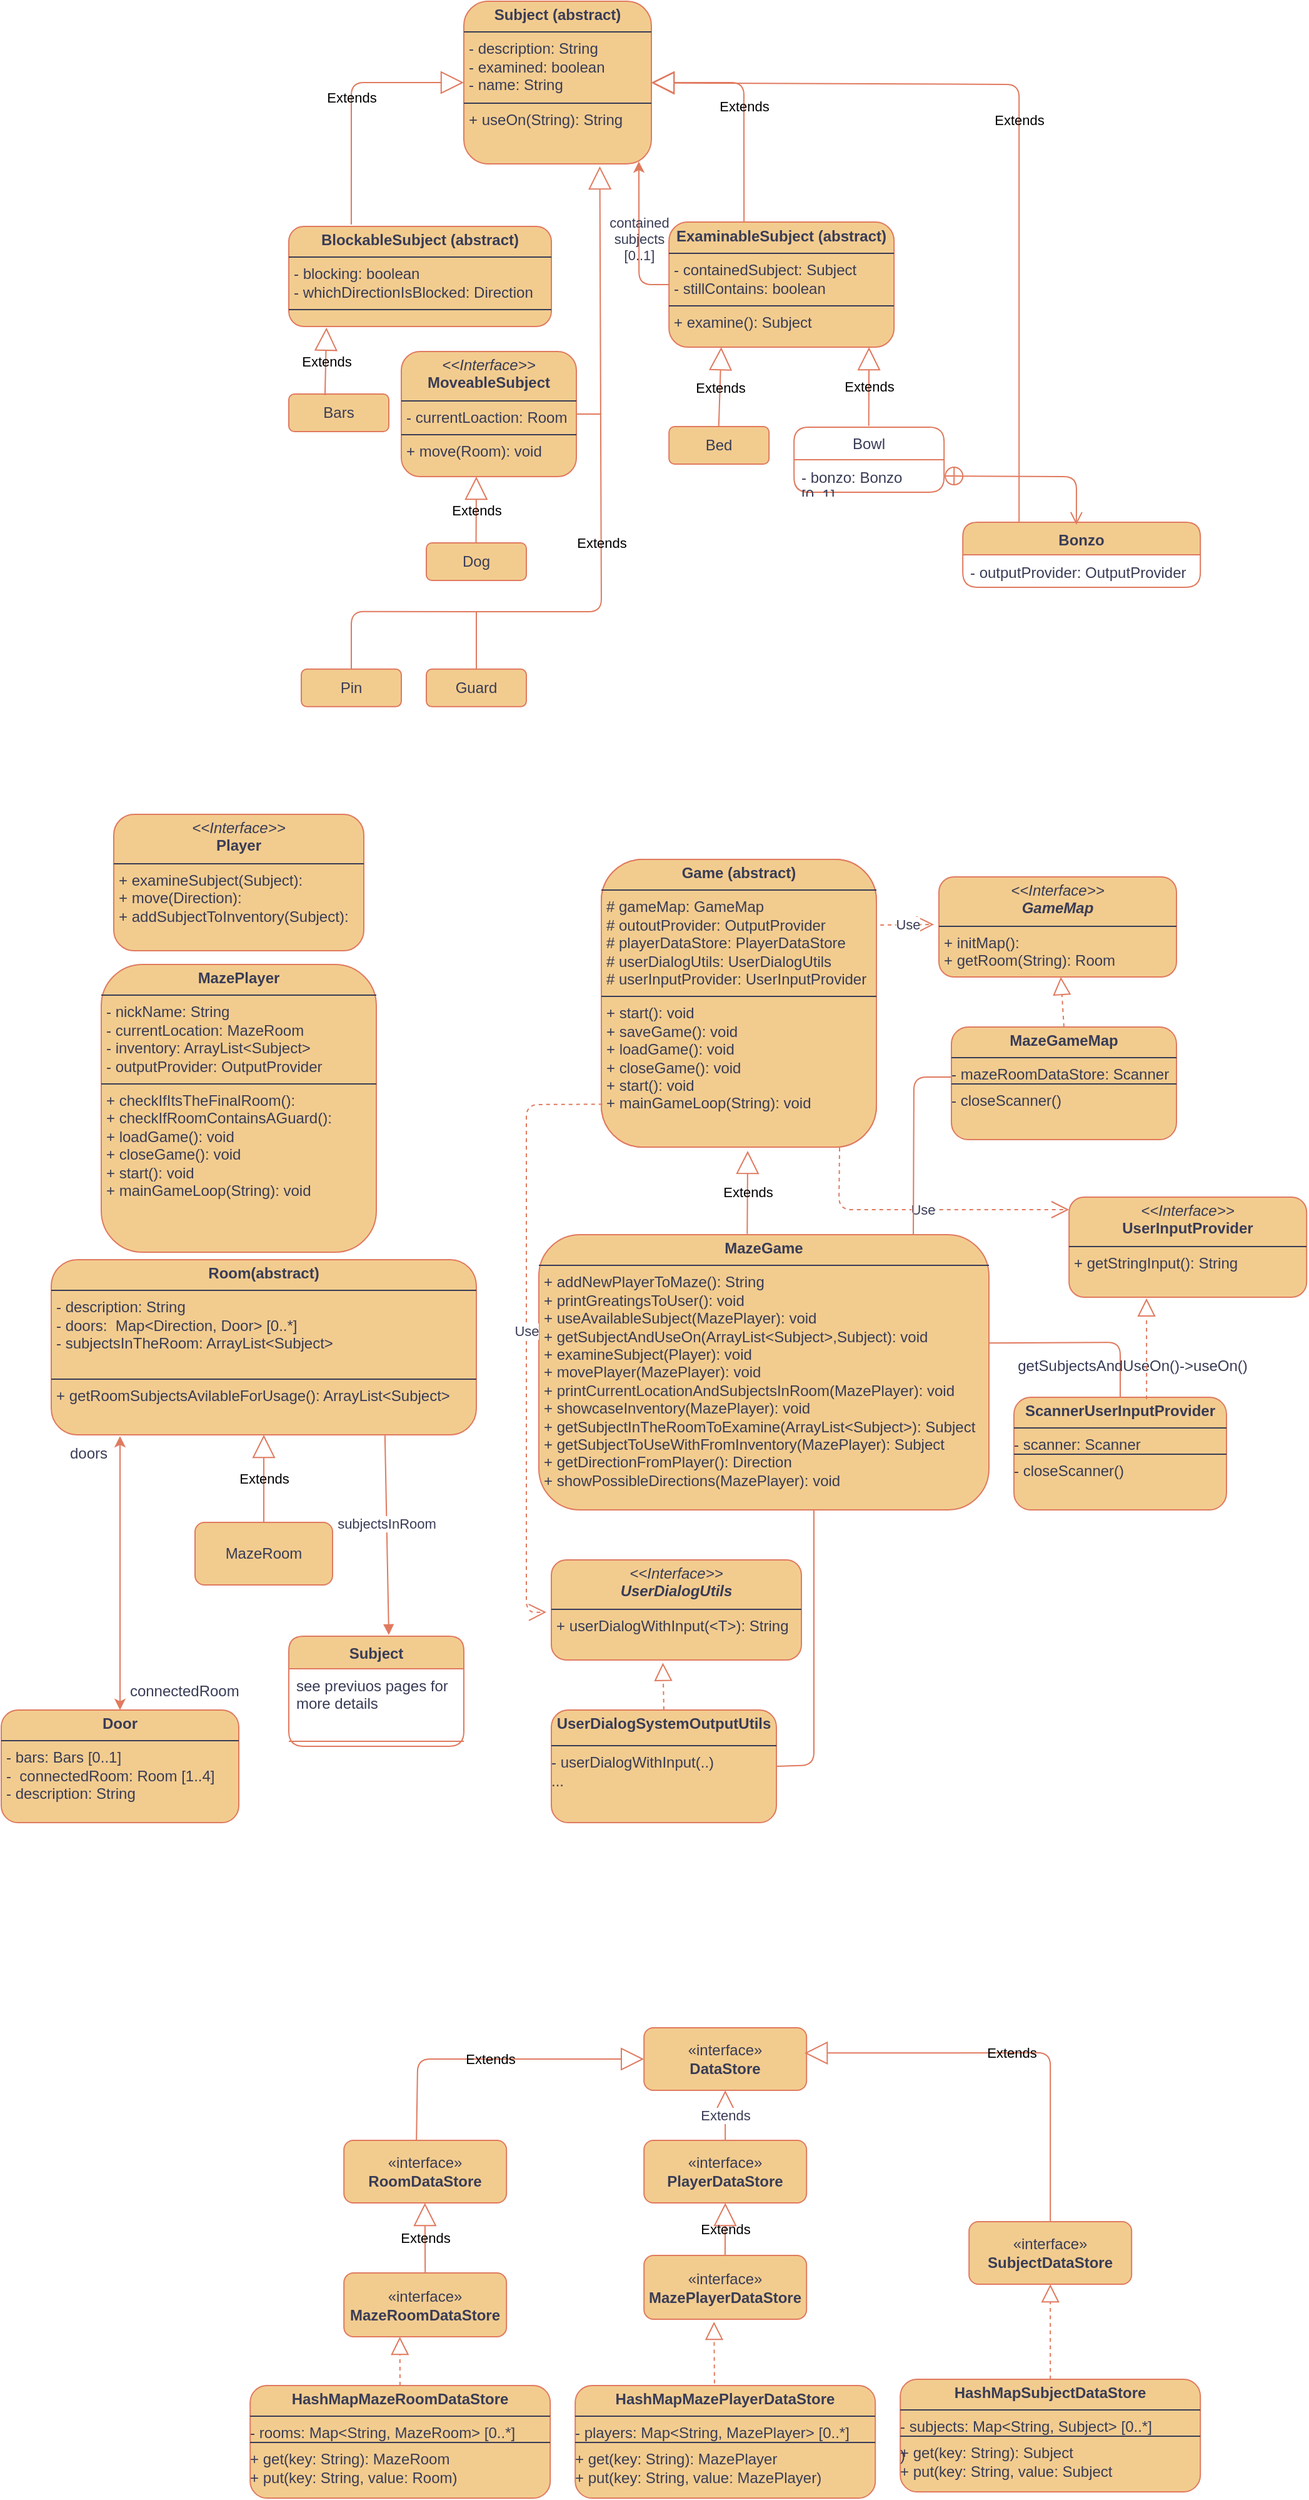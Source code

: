 <mxfile version="24.4.13" type="github">
  <diagram name="Page-1" id="AXgZJmAVB9x7k6VPBPpo">
    <mxGraphModel dx="1659" dy="885" grid="1" gridSize="10" guides="1" tooltips="1" connect="1" arrows="1" fold="1" page="1" pageScale="1" pageWidth="1169" pageHeight="827" math="0" shadow="0">
      <root>
        <mxCell id="0" />
        <mxCell id="1" parent="0" />
        <mxCell id="vj8tvU9fs9zhO4dunw9U-1" value="&lt;p style=&quot;margin:0px;margin-top:4px;text-align:center;&quot;&gt;&lt;b&gt;Subject (abstract)&lt;/b&gt;&lt;br&gt;&lt;/p&gt;&lt;hr size=&quot;1&quot; style=&quot;border-style:solid;&quot;&gt;&lt;p style=&quot;margin:0px;margin-left:4px;&quot;&gt;- description: String&lt;br&gt;- examined: boolean&lt;/p&gt;&lt;p style=&quot;margin:0px;margin-left:4px;&quot;&gt;- name: String&lt;br&gt;&lt;/p&gt;&lt;hr size=&quot;1&quot; style=&quot;border-style:solid;&quot;&gt;&lt;p style=&quot;margin:0px;margin-left:4px;&quot;&gt;+ useOn(String): String&lt;br&gt;&lt;br&gt;&lt;/p&gt;" style="verticalAlign=top;align=left;overflow=fill;html=1;whiteSpace=wrap;rounded=1;labelBackgroundColor=none;fillColor=#F2CC8F;strokeColor=#E07A5F;fontColor=#393C56;" vertex="1" parent="1">
          <mxGeometry x="390" y="170" width="150" height="130" as="geometry" />
        </mxCell>
        <mxCell id="vj8tvU9fs9zhO4dunw9U-2" value="&lt;p style=&quot;margin:0px;margin-top:4px;text-align:center;&quot;&gt;&lt;b&gt;BlockableSubject &lt;/b&gt;&lt;b&gt;(abstract)&lt;/b&gt;&lt;/p&gt;&lt;hr size=&quot;1&quot; style=&quot;border-style:solid;&quot;&gt;&lt;p style=&quot;margin:0px;margin-left:4px;&quot;&gt;- blocking: boolean&lt;br&gt;- whichDirectionIsBlocked: Direction&lt;/p&gt;&lt;hr size=&quot;1&quot; style=&quot;border-style:solid;&quot;&gt;&lt;p style=&quot;margin:0px;margin-left:4px;&quot;&gt;&lt;br&gt;&lt;/p&gt;" style="verticalAlign=top;align=left;overflow=fill;html=1;whiteSpace=wrap;rounded=1;labelBackgroundColor=none;fillColor=#F2CC8F;strokeColor=#E07A5F;fontColor=#393C56;" vertex="1" parent="1">
          <mxGeometry x="250" y="350" width="210" height="80" as="geometry" />
        </mxCell>
        <mxCell id="vj8tvU9fs9zhO4dunw9U-3" value="Extends" style="endArrow=block;endSize=16;endFill=0;html=1;rounded=1;entryX=0;entryY=0.5;entryDx=0;entryDy=0;exitX=0.238;exitY=-0.018;exitDx=0;exitDy=0;exitPerimeter=0;labelBackgroundColor=none;strokeColor=#E07A5F;fontColor=default;" edge="1" parent="1" source="vj8tvU9fs9zhO4dunw9U-2" target="vj8tvU9fs9zhO4dunw9U-1">
          <mxGeometry width="160" relative="1" as="geometry">
            <mxPoint x="320" y="340" as="sourcePoint" />
            <mxPoint x="680" y="340" as="targetPoint" />
            <Array as="points">
              <mxPoint x="300" y="235" />
            </Array>
          </mxGeometry>
        </mxCell>
        <mxCell id="vj8tvU9fs9zhO4dunw9U-4" value="Bars" style="html=1;whiteSpace=wrap;rounded=1;labelBackgroundColor=none;fillColor=#F2CC8F;strokeColor=#E07A5F;fontColor=#393C56;" vertex="1" parent="1">
          <mxGeometry x="250" y="484" width="80" height="30" as="geometry" />
        </mxCell>
        <mxCell id="vj8tvU9fs9zhO4dunw9U-5" value="Dog" style="html=1;whiteSpace=wrap;rounded=1;labelBackgroundColor=none;fillColor=#F2CC8F;strokeColor=#E07A5F;fontColor=#393C56;" vertex="1" parent="1">
          <mxGeometry x="360" y="603" width="80" height="30" as="geometry" />
        </mxCell>
        <mxCell id="vj8tvU9fs9zhO4dunw9U-6" value="Extends" style="endArrow=block;endSize=16;endFill=0;html=1;rounded=1;exitX=0.362;exitY=0.028;exitDx=0;exitDy=0;entryX=0.191;entryY=1.011;entryDx=0;entryDy=0;entryPerimeter=0;exitPerimeter=0;labelBackgroundColor=none;strokeColor=#E07A5F;fontColor=default;" edge="1" parent="1" source="vj8tvU9fs9zhO4dunw9U-4">
          <mxGeometry width="160" relative="1" as="geometry">
            <mxPoint x="289.77" y="484" as="sourcePoint" />
            <mxPoint x="280.11" y="430.88" as="targetPoint" />
          </mxGeometry>
        </mxCell>
        <mxCell id="vj8tvU9fs9zhO4dunw9U-7" value="Extends" style="endArrow=block;endSize=16;endFill=0;html=1;rounded=1;exitX=0.5;exitY=0;exitDx=0;exitDy=0;entryX=0.191;entryY=1.011;entryDx=0;entryDy=0;entryPerimeter=0;labelBackgroundColor=none;strokeColor=#E07A5F;fontColor=default;" edge="1" parent="1">
          <mxGeometry width="160" relative="1" as="geometry">
            <mxPoint x="399.77" y="603" as="sourcePoint" />
            <mxPoint x="400" y="550" as="targetPoint" />
          </mxGeometry>
        </mxCell>
        <mxCell id="vj8tvU9fs9zhO4dunw9U-8" value="&lt;p style=&quot;margin:0px;margin-top:4px;text-align:center;&quot;&gt;&lt;b&gt;ExaminableSubject &lt;/b&gt;&lt;b&gt;(abstract)&lt;/b&gt;&lt;/p&gt;&lt;hr size=&quot;1&quot; style=&quot;border-style:solid;&quot;&gt;&lt;p style=&quot;margin:0px;margin-left:4px;&quot;&gt;- containedSubject: Subject&lt;br&gt;- stillContains: boolean&lt;/p&gt;&lt;hr size=&quot;1&quot; style=&quot;border-style:solid;&quot;&gt;&lt;p style=&quot;margin:0px;margin-left:4px;&quot;&gt;+ examine(): Subject&lt;br&gt;&lt;/p&gt;" style="verticalAlign=top;align=left;overflow=fill;html=1;whiteSpace=wrap;rounded=1;labelBackgroundColor=none;fillColor=#F2CC8F;strokeColor=#E07A5F;fontColor=#393C56;" vertex="1" parent="1">
          <mxGeometry x="554.1" y="346.5" width="180" height="100" as="geometry" />
        </mxCell>
        <mxCell id="vj8tvU9fs9zhO4dunw9U-9" value="Extends" style="endArrow=block;endSize=16;endFill=0;html=1;rounded=1;exitX=0.238;exitY=-0.018;exitDx=0;exitDy=0;exitPerimeter=0;labelBackgroundColor=none;strokeColor=#E07A5F;fontColor=default;" edge="1" parent="1" target="vj8tvU9fs9zhO4dunw9U-1">
          <mxGeometry width="160" relative="1" as="geometry">
            <mxPoint x="614.1" y="346.5" as="sourcePoint" />
            <mxPoint x="574.1" y="231.5" as="targetPoint" />
            <Array as="points">
              <mxPoint x="614" y="235" />
            </Array>
          </mxGeometry>
        </mxCell>
        <mxCell id="vj8tvU9fs9zhO4dunw9U-10" value="Bed" style="html=1;whiteSpace=wrap;rounded=1;labelBackgroundColor=none;fillColor=#F2CC8F;strokeColor=#E07A5F;fontColor=#393C56;" vertex="1" parent="1">
          <mxGeometry x="554.1" y="510" width="80" height="30" as="geometry" />
        </mxCell>
        <mxCell id="vj8tvU9fs9zhO4dunw9U-11" value="Extends" style="endArrow=block;endSize=16;endFill=0;html=1;rounded=1;exitX=0.5;exitY=0;exitDx=0;exitDy=0;entryX=0.232;entryY=1;entryDx=0;entryDy=0;entryPerimeter=0;labelBackgroundColor=none;strokeColor=#E07A5F;fontColor=default;" edge="1" parent="1" target="vj8tvU9fs9zhO4dunw9U-8">
          <mxGeometry width="160" relative="1" as="geometry">
            <mxPoint x="593.87" y="510.5" as="sourcePoint" />
            <mxPoint x="594.1" y="457.5" as="targetPoint" />
          </mxGeometry>
        </mxCell>
        <mxCell id="vj8tvU9fs9zhO4dunw9U-16" value="Extends" style="endArrow=block;endSize=16;endFill=0;html=1;rounded=1;exitX=0.5;exitY=0;exitDx=0;exitDy=0;labelBackgroundColor=none;strokeColor=#E07A5F;fontColor=default;" edge="1" parent="1">
          <mxGeometry width="160" relative="1" as="geometry">
            <mxPoint x="713.87" y="509.5" as="sourcePoint" />
            <mxPoint x="714.1" y="446.5" as="targetPoint" />
          </mxGeometry>
        </mxCell>
        <mxCell id="vj8tvU9fs9zhO4dunw9U-17" value="Bowl" style="swimlane;fontStyle=0;childLayout=stackLayout;horizontal=1;startSize=26;fillColor=none;horizontalStack=0;resizeParent=1;resizeParentMax=0;resizeLast=0;collapsible=1;marginBottom=0;whiteSpace=wrap;html=1;rounded=1;labelBackgroundColor=none;strokeColor=#E07A5F;fontColor=#393C56;" vertex="1" parent="1">
          <mxGeometry x="654.1" y="510.5" width="120" height="52" as="geometry">
            <mxRectangle x="380" y="444" width="70" height="30" as="alternateBounds" />
          </mxGeometry>
        </mxCell>
        <mxCell id="vj8tvU9fs9zhO4dunw9U-18" value="- bonzo: Bonzo [0..1]" style="text;strokeColor=none;fillColor=none;align=left;verticalAlign=top;spacingLeft=4;spacingRight=4;overflow=hidden;rotatable=0;points=[[0,0.5],[1,0.5]];portConstraint=eastwest;whiteSpace=wrap;html=1;rounded=1;labelBackgroundColor=none;fontColor=#393C56;" vertex="1" parent="vj8tvU9fs9zhO4dunw9U-17">
          <mxGeometry y="26" width="120" height="26" as="geometry" />
        </mxCell>
        <mxCell id="vj8tvU9fs9zhO4dunw9U-23" value="Bonzo" style="swimlane;fontStyle=1;align=center;verticalAlign=top;childLayout=stackLayout;horizontal=1;startSize=26;horizontalStack=0;resizeParent=1;resizeParentMax=0;resizeLast=0;collapsible=1;marginBottom=0;whiteSpace=wrap;html=1;rounded=1;labelBackgroundColor=none;fillColor=#F2CC8F;strokeColor=#E07A5F;fontColor=#393C56;" vertex="1" parent="1">
          <mxGeometry x="789.1" y="586.5" width="190" height="52" as="geometry">
            <mxRectangle x="549.1" y="426.5" width="70" height="30" as="alternateBounds" />
          </mxGeometry>
        </mxCell>
        <mxCell id="vj8tvU9fs9zhO4dunw9U-24" value="- outputProvider: OutputProvider" style="text;strokeColor=none;fillColor=none;align=left;verticalAlign=top;spacingLeft=4;spacingRight=4;overflow=hidden;rotatable=0;points=[[0,0.5],[1,0.5]];portConstraint=eastwest;whiteSpace=wrap;html=1;rounded=1;labelBackgroundColor=none;fontColor=#393C56;" vertex="1" parent="vj8tvU9fs9zhO4dunw9U-23">
          <mxGeometry y="26" width="190" height="26" as="geometry" />
        </mxCell>
        <mxCell id="vj8tvU9fs9zhO4dunw9U-28" value="" style="endArrow=open;startArrow=circlePlus;endFill=0;startFill=0;endSize=8;html=1;rounded=1;exitX=1;exitY=0.5;exitDx=0;exitDy=0;entryX=0.478;entryY=0.039;entryDx=0;entryDy=0;entryPerimeter=0;labelBackgroundColor=none;strokeColor=#E07A5F;fontColor=default;" edge="1" parent="1" source="vj8tvU9fs9zhO4dunw9U-18" target="vj8tvU9fs9zhO4dunw9U-23">
          <mxGeometry width="160" relative="1" as="geometry">
            <mxPoint x="334.1" y="616.5" as="sourcePoint" />
            <mxPoint x="494.1" y="616.5" as="targetPoint" />
            <Array as="points">
              <mxPoint x="880" y="550" />
            </Array>
          </mxGeometry>
        </mxCell>
        <mxCell id="vj8tvU9fs9zhO4dunw9U-29" value="Extends" style="endArrow=block;endSize=16;endFill=0;html=1;rounded=1;exitX=0.238;exitY=-0.018;exitDx=0;exitDy=0;exitPerimeter=0;labelBackgroundColor=none;strokeColor=#E07A5F;fontColor=default;" edge="1" parent="1" target="vj8tvU9fs9zhO4dunw9U-1">
          <mxGeometry width="160" relative="1" as="geometry">
            <mxPoint x="834.1" y="586.5" as="sourcePoint" />
            <mxPoint x="574.1" y="231.5" as="targetPoint" />
            <Array as="points">
              <mxPoint x="834.1" y="236.5" />
            </Array>
          </mxGeometry>
        </mxCell>
        <mxCell id="vj8tvU9fs9zhO4dunw9U-30" value="" style="endArrow=classic;html=1;rounded=1;exitX=0;exitY=0.5;exitDx=0;exitDy=0;entryX=0.706;entryY=1.012;entryDx=0;entryDy=0;entryPerimeter=0;labelBackgroundColor=none;strokeColor=#E07A5F;fontColor=default;" edge="1" parent="1" source="vj8tvU9fs9zhO4dunw9U-8">
          <mxGeometry relative="1" as="geometry">
            <mxPoint x="494.1" y="326.5" as="sourcePoint" />
            <mxPoint x="530.0" y="298.06" as="targetPoint" />
            <Array as="points">
              <mxPoint x="530.1" y="396.5" />
            </Array>
          </mxGeometry>
        </mxCell>
        <mxCell id="vj8tvU9fs9zhO4dunw9U-31" value="contained&lt;br&gt;subjects&lt;br&gt;[0..1]" style="edgeLabel;resizable=0;html=1;;align=center;verticalAlign=middle;rounded=1;labelBackgroundColor=none;fontColor=#393C56;" connectable="0" vertex="1" parent="vj8tvU9fs9zhO4dunw9U-30">
          <mxGeometry relative="1" as="geometry" />
        </mxCell>
        <mxCell id="vj8tvU9fs9zhO4dunw9U-32" value="Pin" style="html=1;whiteSpace=wrap;rounded=1;labelBackgroundColor=none;fillColor=#F2CC8F;strokeColor=#E07A5F;fontColor=#393C56;" vertex="1" parent="1">
          <mxGeometry x="260" y="703.92" width="80" height="30" as="geometry" />
        </mxCell>
        <mxCell id="vj8tvU9fs9zhO4dunw9U-33" value="Extends" style="endArrow=block;endSize=16;endFill=0;html=1;rounded=1;entryX=0.725;entryY=1.015;entryDx=0;entryDy=0;entryPerimeter=0;labelBackgroundColor=none;strokeColor=#E07A5F;fontColor=default;" edge="1" parent="1" source="vj8tvU9fs9zhO4dunw9U-32" target="vj8tvU9fs9zhO4dunw9U-1">
          <mxGeometry width="160" relative="1" as="geometry">
            <mxPoint x="300" y="697.92" as="sourcePoint" />
            <mxPoint x="468.45" y="350.0" as="targetPoint" />
            <Array as="points">
              <mxPoint x="300" y="657.92" />
              <mxPoint x="500" y="658" />
            </Array>
          </mxGeometry>
        </mxCell>
        <mxCell id="vj8tvU9fs9zhO4dunw9U-34" value="Guard" style="html=1;whiteSpace=wrap;rounded=1;labelBackgroundColor=none;fillColor=#F2CC8F;strokeColor=#E07A5F;fontColor=#393C56;" vertex="1" parent="1">
          <mxGeometry x="360" y="703.92" width="80" height="30" as="geometry" />
        </mxCell>
        <mxCell id="vj8tvU9fs9zhO4dunw9U-36" value="" style="endArrow=none;html=1;rounded=1;labelBackgroundColor=none;strokeColor=#E07A5F;fontColor=default;" edge="1" parent="1">
          <mxGeometry width="50" height="50" relative="1" as="geometry">
            <mxPoint x="400" y="703.92" as="sourcePoint" />
            <mxPoint x="400" y="657.92" as="targetPoint" />
          </mxGeometry>
        </mxCell>
        <mxCell id="vj8tvU9fs9zhO4dunw9U-41" value="&lt;p style=&quot;margin:0px;margin-top:4px;text-align:center;&quot;&gt;&lt;i&gt;&amp;lt;&amp;lt;Interface&amp;gt;&amp;gt;&lt;/i&gt;&lt;br&gt;&lt;b&gt;MoveableSubject&lt;/b&gt;&lt;br&gt;&lt;/p&gt;&lt;hr size=&quot;1&quot; style=&quot;border-style:solid;&quot;&gt;&lt;p style=&quot;margin:0px;margin-left:4px;&quot;&gt;- currentLoaction: Room&lt;br&gt;&lt;/p&gt;&lt;hr size=&quot;1&quot; style=&quot;border-style:solid;&quot;&gt;&lt;p style=&quot;margin:0px;margin-left:4px;&quot;&gt;+ move(Room): void&lt;br&gt;&lt;/p&gt;" style="verticalAlign=top;align=left;overflow=fill;html=1;whiteSpace=wrap;rounded=1;labelBackgroundColor=none;fillColor=#F2CC8F;strokeColor=#E07A5F;fontColor=#393C56;" vertex="1" parent="1">
          <mxGeometry x="340" y="450" width="140" height="100" as="geometry" />
        </mxCell>
        <mxCell id="vj8tvU9fs9zhO4dunw9U-43" value="" style="endArrow=none;html=1;rounded=1;labelBackgroundColor=none;strokeColor=#E07A5F;fontColor=default;" edge="1" parent="1">
          <mxGeometry width="50" height="50" relative="1" as="geometry">
            <mxPoint x="480" y="500" as="sourcePoint" />
            <mxPoint x="500" y="500" as="targetPoint" />
          </mxGeometry>
        </mxCell>
        <mxCell id="vj8tvU9fs9zhO4dunw9U-44" value="&lt;p style=&quot;margin:0px;margin-top:4px;text-align:center;&quot;&gt;&lt;b&gt;MazeGame&lt;/b&gt;&lt;/p&gt;&lt;hr size=&quot;1&quot; style=&quot;border-style:solid;&quot;&gt;&lt;p style=&quot;margin:0px;margin-left:4px;&quot;&gt;+ addNewPlayerToMaze(): String&lt;br&gt;+ printGreatingsToUser(): void&lt;br&gt;+ useAvailableSubject(MazePlayer): void&lt;br&gt;&lt;/p&gt;&lt;p style=&quot;margin:0px;margin-left:4px;&quot;&gt;+ getSubjectAndUseOn(ArrayList&amp;lt;Subject&amp;gt;,Subject): void&lt;br&gt;+ examineSubject(Player): void&lt;/p&gt;&lt;p style=&quot;margin:0px;margin-left:4px;&quot;&gt;+ movePlayer(MazePlayer): void&lt;br&gt;+ printCurrentLocationAndSubjectsInRoom(MazePlayer): void&lt;br&gt;+ showcaseInventory(MazePlayer): void&lt;br&gt;+ getSubjectInTheRoomToExamine(ArrayList&amp;lt;Subject&amp;gt;): Subject&lt;br&gt;+ getSubjectToUseWithFromInventory(MazePlayer): Subject&lt;br&gt;+ getDirectionFromPlayer(): Direction&lt;br&gt;+ showPossibleDirections(MazePlayer): void&lt;br&gt;&lt;/p&gt;" style="verticalAlign=top;align=left;overflow=fill;html=1;whiteSpace=wrap;rounded=1;labelBackgroundColor=none;fillColor=#F2CC8F;strokeColor=#E07A5F;fontColor=#393C56;" vertex="1" parent="1">
          <mxGeometry x="450" y="1156" width="360" height="220" as="geometry" />
        </mxCell>
        <mxCell id="vj8tvU9fs9zhO4dunw9U-45" value="&lt;p style=&quot;margin:0px;margin-top:4px;text-align:center;&quot;&gt;&lt;b&gt;Game (abstract)&lt;br&gt;&lt;/b&gt;&lt;/p&gt;&lt;hr size=&quot;1&quot; style=&quot;border-style:solid;&quot;&gt;&lt;p style=&quot;margin:0px;margin-left:4px;&quot;&gt;- gameMap: GameMap&lt;br&gt;- outoutProvider: OutputProvider&lt;/p&gt;&lt;p style=&quot;margin:0px;margin-left:4px;&quot;&gt;- playerDataStore: PlayerDataStore&lt;/p&gt;&lt;p style=&quot;margin:0px;margin-left:4px;&quot;&gt;- userDialogUtils: UserDialogUtils&lt;br&gt;- userInputProvider: UserInputProvider&lt;/p&gt;&lt;hr size=&quot;1&quot; style=&quot;border-style:solid;&quot;&gt;&lt;p style=&quot;margin:0px;margin-left:4px;&quot;&gt;+ start(): void&lt;/p&gt;&lt;p style=&quot;margin:0px;margin-left:4px;&quot;&gt;+ saveGame(): void&lt;/p&gt;&lt;p style=&quot;margin:0px;margin-left:4px;&quot;&gt;+ loadGame(): void&lt;/p&gt;&lt;p style=&quot;margin:0px;margin-left:4px;&quot;&gt;+ closeGame(): void&lt;/p&gt;&lt;p style=&quot;margin:0px;margin-left:4px;&quot;&gt;+ start(): void&lt;/p&gt;&lt;p style=&quot;margin:0px;margin-left:4px;&quot;&gt;&lt;/p&gt;&lt;p style=&quot;margin:0px;margin-left:4px;&quot;&gt;+ mainGameLoop(String): void &lt;br&gt;&lt;/p&gt;&lt;p style=&quot;margin:0px;margin-left:4px;&quot;&gt;&lt;br&gt;&lt;/p&gt;" style="verticalAlign=top;align=left;overflow=fill;html=1;whiteSpace=wrap;rounded=1;labelBackgroundColor=none;fillColor=#F2CC8F;strokeColor=#E07A5F;fontColor=#393C56;" vertex="1" parent="1">
          <mxGeometry x="500" y="856" width="220" height="230" as="geometry" />
        </mxCell>
        <mxCell id="vj8tvU9fs9zhO4dunw9U-46" value="Extends" style="endArrow=block;endSize=16;endFill=0;html=1;rounded=1;exitX=0.463;exitY=-0.003;exitDx=0;exitDy=0;entryX=0.532;entryY=1.013;entryDx=0;entryDy=0;entryPerimeter=0;exitPerimeter=0;labelBackgroundColor=none;strokeColor=#E07A5F;fontColor=default;" edge="1" parent="1" source="vj8tvU9fs9zhO4dunw9U-44" target="vj8tvU9fs9zhO4dunw9U-47">
          <mxGeometry width="160" relative="1" as="geometry">
            <mxPoint x="629.44" y="1156" as="sourcePoint" />
            <mxPoint x="630.55" y="1101.88" as="targetPoint" />
          </mxGeometry>
        </mxCell>
        <mxCell id="vj8tvU9fs9zhO4dunw9U-47" value="&lt;p style=&quot;margin:0px;margin-top:4px;text-align:center;&quot;&gt;&lt;b&gt;Game (abstract)&lt;br&gt;&lt;/b&gt;&lt;/p&gt;&lt;hr size=&quot;1&quot; style=&quot;border-style:solid;&quot;&gt;&lt;p style=&quot;margin:0px;margin-left:4px;&quot;&gt;# gameMap: GameMap&lt;br&gt;# outoutProvider: OutputProvider&lt;/p&gt;&lt;p style=&quot;margin:0px;margin-left:4px;&quot;&gt;# playerDataStore: PlayerDataStore&lt;/p&gt;&lt;p style=&quot;margin:0px;margin-left:4px;&quot;&gt;# userDialogUtils: UserDialogUtils&lt;br&gt;# userInputProvider: UserInputProvider&lt;/p&gt;&lt;hr size=&quot;1&quot; style=&quot;border-style:solid;&quot;&gt;&lt;p style=&quot;margin:0px;margin-left:4px;&quot;&gt;+ start(): void&lt;/p&gt;&lt;p style=&quot;margin:0px;margin-left:4px;&quot;&gt;+ saveGame(): void&lt;/p&gt;&lt;p style=&quot;margin:0px;margin-left:4px;&quot;&gt;+ loadGame(): void&lt;/p&gt;&lt;p style=&quot;margin:0px;margin-left:4px;&quot;&gt;+ closeGame(): void&lt;/p&gt;&lt;p style=&quot;margin:0px;margin-left:4px;&quot;&gt;+ start(): void&lt;/p&gt;&lt;p style=&quot;margin:0px;margin-left:4px;&quot;&gt;&lt;/p&gt;&lt;p style=&quot;margin:0px;margin-left:4px;&quot;&gt;+ mainGameLoop(String): void &lt;br&gt;&lt;/p&gt;&lt;p style=&quot;margin:0px;margin-left:4px;&quot;&gt;&lt;br&gt;&lt;/p&gt;" style="verticalAlign=top;align=left;overflow=fill;html=1;whiteSpace=wrap;rounded=1;labelBackgroundColor=none;fillColor=#F2CC8F;strokeColor=#E07A5F;fontColor=#393C56;" vertex="1" parent="1">
          <mxGeometry x="500" y="856" width="220" height="230" as="geometry" />
        </mxCell>
        <mxCell id="vj8tvU9fs9zhO4dunw9U-52" value="&lt;p style=&quot;margin:0px;margin-top:4px;text-align:center;&quot;&gt;&lt;b&gt;ScannerUserInputProvider&lt;br&gt;&lt;/b&gt;&lt;/p&gt;&lt;hr size=&quot;1&quot; style=&quot;border-style:solid;&quot;&gt;&lt;div style=&quot;height:2px;&quot;&gt;- scanner: Scanner&lt;/div&gt;&lt;div style=&quot;height:2px;&quot;&gt;&lt;br&gt;&lt;/div&gt;&lt;div style=&quot;height:2px;&quot;&gt;&lt;br&gt;&lt;/div&gt;&lt;div style=&quot;height:2px;&quot;&gt;&lt;br&gt;&lt;/div&gt;&lt;hr size=&quot;1&quot; style=&quot;border-style:solid;&quot;&gt;&lt;div style=&quot;height:2px;&quot;&gt;- closeScanner()&lt;br&gt;&lt;/div&gt;" style="verticalAlign=top;align=left;overflow=fill;html=1;whiteSpace=wrap;strokeColor=#E07A5F;fontColor=#393C56;fillColor=#F2CC8F;rounded=1;" vertex="1" parent="1">
          <mxGeometry x="830" y="1286" width="170" height="90" as="geometry" />
        </mxCell>
        <mxCell id="vj8tvU9fs9zhO4dunw9U-55" value="" style="endArrow=none;html=1;rounded=1;strokeColor=#E07A5F;fontColor=#393C56;fillColor=#F2CC8F;entryX=0.999;entryY=0.394;entryDx=0;entryDy=0;entryPerimeter=0;exitX=0.5;exitY=0;exitDx=0;exitDy=0;" edge="1" parent="1" source="vj8tvU9fs9zhO4dunw9U-52" target="vj8tvU9fs9zhO4dunw9U-44">
          <mxGeometry width="50" height="50" relative="1" as="geometry">
            <mxPoint x="670" y="1556" as="sourcePoint" />
            <mxPoint x="720" y="1506" as="targetPoint" />
            <Array as="points">
              <mxPoint x="915" y="1242" />
            </Array>
          </mxGeometry>
        </mxCell>
        <mxCell id="vj8tvU9fs9zhO4dunw9U-56" value="getSubjectsAndUseOn()-&amp;gt;useOn()" style="text;html=1;align=center;verticalAlign=middle;whiteSpace=wrap;rounded=0;fontColor=#393C56;" vertex="1" parent="1">
          <mxGeometry x="820" y="1246" width="210" height="30" as="geometry" />
        </mxCell>
        <mxCell id="vj8tvU9fs9zhO4dunw9U-57" value="&lt;p style=&quot;margin:0px;margin-top:4px;text-align:center;&quot;&gt;&lt;b&gt;UserDialogSystemOutputUtils&lt;br&gt;&lt;/b&gt;&lt;/p&gt;&lt;div style=&quot;height:2px;&quot;&gt;&lt;br&gt;&lt;/div&gt;&lt;div style=&quot;height:2px;&quot;&gt;&lt;br&gt;&lt;/div&gt;&lt;hr size=&quot;1&quot; style=&quot;border-style:solid;&quot;&gt;&lt;div style=&quot;height:2px;&quot;&gt;- userDialogWithInput(..)&lt;br&gt;...&lt;br&gt;&lt;/div&gt;" style="verticalAlign=top;align=left;overflow=fill;html=1;whiteSpace=wrap;strokeColor=#E07A5F;fontColor=#393C56;fillColor=#F2CC8F;rounded=1;" vertex="1" parent="1">
          <mxGeometry x="460" y="1536" width="180" height="90" as="geometry" />
        </mxCell>
        <mxCell id="vj8tvU9fs9zhO4dunw9U-58" value="&lt;p style=&quot;margin:0px;margin-top:4px;text-align:center;&quot;&gt;&lt;i&gt;&amp;lt;&amp;lt;Interface&amp;gt;&amp;gt;&lt;br&gt;&lt;/i&gt;&lt;b&gt;UserInputProvider&lt;/b&gt;&lt;/p&gt;&lt;hr size=&quot;1&quot; style=&quot;border-style:solid;&quot;&gt;&lt;p style=&quot;margin:0px;margin-left:4px;&quot;&gt;+ getStringInput(): String&lt;br&gt;&lt;br&gt;&lt;/p&gt;" style="verticalAlign=top;align=left;overflow=fill;html=1;whiteSpace=wrap;rounded=1;strokeColor=#E07A5F;fontColor=#393C56;fillColor=#F2CC8F;" vertex="1" parent="1">
          <mxGeometry x="874.1" y="1126" width="190" height="80" as="geometry" />
        </mxCell>
        <mxCell id="vj8tvU9fs9zhO4dunw9U-59" value="" style="endArrow=block;dashed=1;endFill=0;endSize=12;html=1;rounded=1;strokeColor=#E07A5F;fontColor=#393C56;fillColor=#F2CC8F;exitX=0.624;exitY=0.016;exitDx=0;exitDy=0;exitPerimeter=0;entryX=0.326;entryY=1.011;entryDx=0;entryDy=0;entryPerimeter=0;" edge="1" parent="1" source="vj8tvU9fs9zhO4dunw9U-52" target="vj8tvU9fs9zhO4dunw9U-58">
          <mxGeometry width="160" relative="1" as="geometry">
            <mxPoint x="840" y="1276" as="sourcePoint" />
            <mxPoint x="1000" y="1276" as="targetPoint" />
          </mxGeometry>
        </mxCell>
        <mxCell id="vj8tvU9fs9zhO4dunw9U-60" value="&lt;p style=&quot;margin:0px;margin-top:4px;text-align:center;&quot;&gt;&lt;i&gt;&amp;lt;&amp;lt;Interface&amp;gt;&amp;gt;&lt;br&gt;&lt;b&gt;UserDialogUtils&lt;br&gt;&lt;/b&gt;&lt;/i&gt;&lt;b&gt;&lt;/b&gt;&lt;/p&gt;&lt;hr size=&quot;1&quot; style=&quot;border-style:solid;&quot;&gt;&lt;p style=&quot;margin:0px;margin-left:4px;&quot;&gt;+ userDialogWithInput(&amp;lt;T&amp;gt;): String&lt;br&gt;&lt;br&gt;&lt;/p&gt;" style="verticalAlign=top;align=left;overflow=fill;html=1;whiteSpace=wrap;rounded=1;strokeColor=#E07A5F;fontColor=#393C56;fillColor=#F2CC8F;" vertex="1" parent="1">
          <mxGeometry x="460" y="1416" width="200" height="80" as="geometry" />
        </mxCell>
        <mxCell id="vj8tvU9fs9zhO4dunw9U-61" value="" style="endArrow=block;dashed=1;endFill=0;endSize=12;html=1;rounded=1;strokeColor=#E07A5F;fontColor=#393C56;fillColor=#F2CC8F;exitX=0.5;exitY=0;exitDx=0;exitDy=0;entryX=0.446;entryY=1.028;entryDx=0;entryDy=0;entryPerimeter=0;" edge="1" parent="1" source="vj8tvU9fs9zhO4dunw9U-57" target="vj8tvU9fs9zhO4dunw9U-60">
          <mxGeometry width="160" relative="1" as="geometry">
            <mxPoint x="540.5" y="1564" as="sourcePoint" />
            <mxPoint x="540" y="1506" as="targetPoint" />
          </mxGeometry>
        </mxCell>
        <mxCell id="vj8tvU9fs9zhO4dunw9U-62" value="" style="endArrow=none;html=1;rounded=1;strokeColor=#E07A5F;fontColor=#393C56;fillColor=#F2CC8F;exitX=1;exitY=0.5;exitDx=0;exitDy=0;" edge="1" parent="1" source="vj8tvU9fs9zhO4dunw9U-57">
          <mxGeometry width="50" height="50" relative="1" as="geometry">
            <mxPoint x="900" y="1466" as="sourcePoint" />
            <mxPoint x="670" y="1376" as="targetPoint" />
            <Array as="points">
              <mxPoint x="670" y="1580" />
            </Array>
          </mxGeometry>
        </mxCell>
        <mxCell id="vj8tvU9fs9zhO4dunw9U-63" value="&lt;p style=&quot;margin:0px;margin-top:4px;text-align:center;&quot;&gt;&lt;b&gt;MazeGameMap&lt;br&gt;&lt;/b&gt;&lt;/p&gt;&lt;hr size=&quot;1&quot; style=&quot;border-style:solid;&quot;&gt;&lt;div style=&quot;height:2px;&quot;&gt;- mazeRoomDataStore: Scanner&lt;/div&gt;&lt;div style=&quot;height:2px;&quot;&gt;&lt;br&gt;&lt;/div&gt;&lt;div style=&quot;height:2px;&quot;&gt;&lt;br&gt;&lt;/div&gt;&lt;div style=&quot;height:2px;&quot;&gt;&lt;br&gt;&lt;/div&gt;&lt;hr size=&quot;1&quot; style=&quot;border-style:solid;&quot;&gt;&lt;div style=&quot;height:2px;&quot;&gt;- closeScanner()&lt;br&gt;&lt;/div&gt;" style="verticalAlign=top;align=left;overflow=fill;html=1;whiteSpace=wrap;strokeColor=#E07A5F;fontColor=#393C56;fillColor=#F2CC8F;rounded=1;" vertex="1" parent="1">
          <mxGeometry x="780" y="990" width="180" height="90" as="geometry" />
        </mxCell>
        <mxCell id="vj8tvU9fs9zhO4dunw9U-64" value="Use" style="endArrow=open;endSize=12;dashed=1;html=1;rounded=1;strokeColor=#E07A5F;fontColor=#393C56;fillColor=#F2CC8F;exitX=0.866;exitY=1.002;exitDx=0;exitDy=0;exitPerimeter=0;" edge="1" parent="1" source="vj8tvU9fs9zhO4dunw9U-47">
          <mxGeometry width="160" relative="1" as="geometry">
            <mxPoint x="690" y="1136" as="sourcePoint" />
            <mxPoint x="874.1" y="1136" as="targetPoint" />
            <Array as="points">
              <mxPoint x="690" y="1136" />
            </Array>
          </mxGeometry>
        </mxCell>
        <mxCell id="vj8tvU9fs9zhO4dunw9U-66" value="Use" style="endArrow=open;endSize=12;dashed=1;html=1;rounded=1;strokeColor=#E07A5F;fontColor=#393C56;fillColor=#F2CC8F;exitX=0.004;exitY=0.851;exitDx=0;exitDy=0;exitPerimeter=0;entryX=-0.02;entryY=0.522;entryDx=0;entryDy=0;entryPerimeter=0;" edge="1" parent="1" source="vj8tvU9fs9zhO4dunw9U-47" target="vj8tvU9fs9zhO4dunw9U-60">
          <mxGeometry width="160" relative="1" as="geometry">
            <mxPoint x="550" y="1386" as="sourcePoint" />
            <mxPoint x="440" y="1416" as="targetPoint" />
            <Array as="points">
              <mxPoint x="440" y="1052" />
              <mxPoint x="440" y="1458" />
            </Array>
          </mxGeometry>
        </mxCell>
        <mxCell id="vj8tvU9fs9zhO4dunw9U-67" value="&lt;p style=&quot;margin:0px;margin-top:4px;text-align:center;&quot;&gt;&lt;i&gt;&amp;lt;&amp;lt;Interface&amp;gt;&amp;gt;&lt;br&gt;&lt;b&gt;GameMap&lt;br&gt;&lt;/b&gt;&lt;/i&gt;&lt;/p&gt;&lt;hr size=&quot;1&quot; style=&quot;border-style:solid;&quot;&gt;&lt;p style=&quot;margin:0px;margin-left:4px;&quot;&gt;+ initMap(): &lt;br&gt;&lt;/p&gt;&lt;p style=&quot;margin:0px;margin-left:4px;&quot;&gt;+ getRoom(String): Room&lt;br&gt;&lt;/p&gt;&lt;p style=&quot;margin:0px;margin-left:4px;&quot;&gt;&lt;br&gt;&lt;br&gt;&lt;/p&gt;" style="verticalAlign=top;align=left;overflow=fill;html=1;whiteSpace=wrap;rounded=1;strokeColor=#E07A5F;fontColor=#393C56;fillColor=#F2CC8F;" vertex="1" parent="1">
          <mxGeometry x="770" y="870" width="190" height="80" as="geometry" />
        </mxCell>
        <mxCell id="vj8tvU9fs9zhO4dunw9U-68" value="Use" style="endArrow=open;endSize=12;dashed=1;html=1;rounded=1;strokeColor=#E07A5F;fontColor=#393C56;fillColor=#F2CC8F;entryX=-0.021;entryY=0.475;entryDx=0;entryDy=0;entryPerimeter=0;exitX=1.014;exitY=0.228;exitDx=0;exitDy=0;exitPerimeter=0;" edge="1" parent="1" source="vj8tvU9fs9zhO4dunw9U-47" target="vj8tvU9fs9zhO4dunw9U-67">
          <mxGeometry width="160" relative="1" as="geometry">
            <mxPoint x="890" y="970" as="sourcePoint" />
            <mxPoint x="1050" y="970" as="targetPoint" />
          </mxGeometry>
        </mxCell>
        <mxCell id="vj8tvU9fs9zhO4dunw9U-69" value="" style="endArrow=block;dashed=1;endFill=0;endSize=12;html=1;rounded=1;strokeColor=#E07A5F;fontColor=#393C56;fillColor=#F2CC8F;exitX=0.5;exitY=0;exitDx=0;exitDy=0;" edge="1" parent="1" source="vj8tvU9fs9zhO4dunw9U-63" target="vj8tvU9fs9zhO4dunw9U-67">
          <mxGeometry width="160" relative="1" as="geometry">
            <mxPoint x="865" y="990" as="sourcePoint" />
            <mxPoint x="864.75" y="950" as="targetPoint" />
          </mxGeometry>
        </mxCell>
        <mxCell id="vj8tvU9fs9zhO4dunw9U-71" value="" style="endArrow=none;html=1;rounded=1;strokeColor=#E07A5F;fontColor=#393C56;fillColor=#F2CC8F;entryX=0;entryY=0.444;entryDx=0;entryDy=0;entryPerimeter=0;exitX=0.832;exitY=0;exitDx=0;exitDy=0;exitPerimeter=0;" edge="1" parent="1" source="vj8tvU9fs9zhO4dunw9U-44" target="vj8tvU9fs9zhO4dunw9U-63">
          <mxGeometry width="50" height="50" relative="1" as="geometry">
            <mxPoint x="770" y="1130" as="sourcePoint" />
            <mxPoint x="820" y="1080" as="targetPoint" />
            <Array as="points">
              <mxPoint x="750" y="1030" />
            </Array>
          </mxGeometry>
        </mxCell>
        <mxCell id="vj8tvU9fs9zhO4dunw9U-72" value="&lt;p style=&quot;margin:0px;margin-top:4px;text-align:center;&quot;&gt;&lt;b&gt;HashMapMazeRoomDataStore&lt;br&gt;&lt;/b&gt;&lt;/p&gt;&lt;hr size=&quot;1&quot; style=&quot;border-style:solid;&quot;&gt;&lt;div style=&quot;height:2px;&quot;&gt;- rooms: Map&amp;lt;String, MazeRoom&amp;gt; [0..*]&lt;/div&gt;&lt;div style=&quot;height:2px;&quot;&gt;&lt;br&gt;&lt;/div&gt;&lt;div style=&quot;height:2px;&quot;&gt;&lt;br&gt;&lt;/div&gt;&lt;div style=&quot;height:2px;&quot;&gt;&lt;br&gt;&lt;/div&gt;&lt;hr size=&quot;1&quot; style=&quot;border-style:solid;&quot;&gt;&lt;div style=&quot;height:2px;&quot;&gt;+ get(key: String): MazeRoom&lt;br&gt;+ put(key: String, value: Room)&lt;br&gt;&lt;/div&gt;" style="verticalAlign=top;align=left;overflow=fill;html=1;whiteSpace=wrap;strokeColor=#E07A5F;fontColor=#393C56;fillColor=#F2CC8F;rounded=1;" vertex="1" parent="1">
          <mxGeometry x="219.1" y="2076" width="240" height="90" as="geometry" />
        </mxCell>
        <mxCell id="vj8tvU9fs9zhO4dunw9U-73" value="&lt;p style=&quot;margin:0px;margin-top:4px;text-align:center;&quot;&gt;&lt;b&gt;HashMapSubjectDataStore&lt;br&gt;&lt;/b&gt;&lt;/p&gt;&lt;hr size=&quot;1&quot; style=&quot;border-style:solid;&quot;&gt;&lt;div style=&quot;height:2px;&quot;&gt;- subjects: Map&amp;lt;String, Subject&amp;gt; [0..*]&lt;/div&gt;&lt;div style=&quot;height:2px;&quot;&gt;&lt;br&gt;&lt;/div&gt;&lt;div style=&quot;height:2px;&quot;&gt;&lt;br&gt;&lt;/div&gt;&lt;div style=&quot;height:2px;&quot;&gt;&lt;br&gt;&lt;/div&gt;&lt;hr size=&quot;1&quot; style=&quot;border-style:solid;&quot;&gt;&lt;div style=&quot;height:2px;&quot;&gt;+ get(key: String): Subject&lt;br&gt;+ put(key: String, value: Subject&lt;/div&gt;&lt;div style=&quot;height:2px;&quot;&gt;)&lt;br&gt;&lt;/div&gt;" style="verticalAlign=top;align=left;overflow=fill;html=1;whiteSpace=wrap;strokeColor=#E07A5F;fontColor=#393C56;fillColor=#F2CC8F;rounded=1;" vertex="1" parent="1">
          <mxGeometry x="739.1" y="2071" width="240" height="90" as="geometry" />
        </mxCell>
        <mxCell id="vj8tvU9fs9zhO4dunw9U-74" value="«interface»&lt;br&gt;&lt;b&gt;MazeRoomDataStore&lt;/b&gt;" style="html=1;whiteSpace=wrap;rounded=1;strokeColor=#E07A5F;fontColor=#393C56;fillColor=#F2CC8F;" vertex="1" parent="1">
          <mxGeometry x="294.1" y="1986" width="130" height="51" as="geometry" />
        </mxCell>
        <mxCell id="vj8tvU9fs9zhO4dunw9U-75" value="«interface»&lt;br&gt;&lt;b&gt;RoomDataStore&lt;/b&gt;" style="html=1;whiteSpace=wrap;rounded=1;strokeColor=#E07A5F;fontColor=#393C56;fillColor=#F2CC8F;" vertex="1" parent="1">
          <mxGeometry x="294.1" y="1880" width="130" height="50" as="geometry" />
        </mxCell>
        <mxCell id="vj8tvU9fs9zhO4dunw9U-76" value="«interface»&lt;br&gt;&lt;b&gt;DataStore&lt;/b&gt;" style="html=1;whiteSpace=wrap;rounded=1;strokeColor=#E07A5F;fontColor=#393C56;fillColor=#F2CC8F;" vertex="1" parent="1">
          <mxGeometry x="534.1" y="1790" width="130" height="50" as="geometry" />
        </mxCell>
        <mxCell id="vj8tvU9fs9zhO4dunw9U-77" value="«interface»&lt;br&gt;&lt;div&gt;&lt;b&gt;SubjectDataStore&lt;/b&gt;&lt;/div&gt;" style="html=1;whiteSpace=wrap;rounded=1;strokeColor=#E07A5F;fontColor=#393C56;fillColor=#F2CC8F;" vertex="1" parent="1">
          <mxGeometry x="794.1" y="1945" width="130" height="50" as="geometry" />
        </mxCell>
        <mxCell id="vj8tvU9fs9zhO4dunw9U-78" value="Extends" style="endArrow=block;endSize=16;endFill=0;html=1;rounded=1;exitX=0.5;exitY=0;exitDx=0;exitDy=0;entryX=0.532;entryY=1.013;entryDx=0;entryDy=0;entryPerimeter=0;labelBackgroundColor=none;strokeColor=#E07A5F;fontColor=default;" edge="1" parent="1" source="vj8tvU9fs9zhO4dunw9U-74">
          <mxGeometry width="160" relative="1" as="geometry">
            <mxPoint x="358.85" y="1996" as="sourcePoint" />
            <mxPoint x="358.85" y="1930" as="targetPoint" />
          </mxGeometry>
        </mxCell>
        <mxCell id="vj8tvU9fs9zhO4dunw9U-79" value="Extends" style="endArrow=block;endSize=16;endFill=0;html=1;rounded=1;exitX=0.446;exitY=0.01;exitDx=0;exitDy=0;entryX=0;entryY=0.5;entryDx=0;entryDy=0;labelBackgroundColor=none;strokeColor=#E07A5F;fontColor=default;exitPerimeter=0;" edge="1" parent="1" source="vj8tvU9fs9zhO4dunw9U-75" target="vj8tvU9fs9zhO4dunw9U-76">
          <mxGeometry width="160" relative="1" as="geometry">
            <mxPoint x="353.45" y="1880" as="sourcePoint" />
            <mxPoint x="353.2" y="1824" as="targetPoint" />
            <Array as="points">
              <mxPoint x="353.1" y="1815" />
            </Array>
          </mxGeometry>
        </mxCell>
        <mxCell id="vj8tvU9fs9zhO4dunw9U-80" value="" style="endArrow=block;dashed=1;endFill=0;endSize=12;html=1;rounded=1;strokeColor=#E07A5F;fontColor=#393C56;fillColor=#F2CC8F;entryX=0.344;entryY=1;entryDx=0;entryDy=0;entryPerimeter=0;" edge="1" parent="1" source="vj8tvU9fs9zhO4dunw9U-72" target="vj8tvU9fs9zhO4dunw9U-74">
          <mxGeometry width="160" relative="1" as="geometry">
            <mxPoint x="359.6" y="2075" as="sourcePoint" />
            <mxPoint x="358.6" y="2037" as="targetPoint" />
          </mxGeometry>
        </mxCell>
        <mxCell id="vj8tvU9fs9zhO4dunw9U-81" value="" style="endArrow=block;dashed=1;endFill=0;endSize=12;html=1;rounded=1;strokeColor=#E07A5F;fontColor=#393C56;fillColor=#F2CC8F;entryX=0.5;entryY=1;entryDx=0;entryDy=0;exitX=0.5;exitY=0;exitDx=0;exitDy=0;" edge="1" parent="1" source="vj8tvU9fs9zhO4dunw9U-73" target="vj8tvU9fs9zhO4dunw9U-77">
          <mxGeometry width="160" relative="1" as="geometry">
            <mxPoint x="838.2" y="2071" as="sourcePoint" />
            <mxPoint x="838.2" y="2032" as="targetPoint" />
          </mxGeometry>
        </mxCell>
        <mxCell id="vj8tvU9fs9zhO4dunw9U-82" value="Extends" style="endArrow=block;endSize=16;endFill=0;html=1;rounded=1;labelBackgroundColor=none;strokeColor=#E07A5F;fontColor=default;entryX=0.988;entryY=0.404;entryDx=0;entryDy=0;entryPerimeter=0;" edge="1" parent="1" source="vj8tvU9fs9zhO4dunw9U-77" target="vj8tvU9fs9zhO4dunw9U-76">
          <mxGeometry width="160" relative="1" as="geometry">
            <mxPoint x="859.1" y="1945" as="sourcePoint" />
            <mxPoint x="759.1" y="1810" as="targetPoint" />
            <Array as="points">
              <mxPoint x="859.1" y="1810" />
            </Array>
          </mxGeometry>
        </mxCell>
        <mxCell id="vj8tvU9fs9zhO4dunw9U-83" value="&lt;p style=&quot;margin:0px;margin-top:4px;text-align:center;&quot;&gt;&lt;b&gt;HashMapMazePlayerDataStore&lt;br&gt;&lt;/b&gt;&lt;/p&gt;&lt;hr size=&quot;1&quot; style=&quot;border-style:solid;&quot;&gt;&lt;div style=&quot;height:2px;&quot;&gt;- players: Map&amp;lt;String, MazePlayer&amp;gt; [0..*]&lt;/div&gt;&lt;div style=&quot;height:2px;&quot;&gt;&lt;br&gt;&lt;/div&gt;&lt;div style=&quot;height:2px;&quot;&gt;&lt;br&gt;&lt;/div&gt;&lt;div style=&quot;height:2px;&quot;&gt;&lt;br&gt;&lt;/div&gt;&lt;hr size=&quot;1&quot; style=&quot;border-style:solid;&quot;&gt;&lt;div style=&quot;height:2px;&quot;&gt;+ get(key: String): MazePlayer&lt;br&gt;+ put(key: String, value: MazePlayer)&lt;br&gt;&lt;/div&gt;" style="verticalAlign=top;align=left;overflow=fill;html=1;whiteSpace=wrap;strokeColor=#E07A5F;fontColor=#393C56;fillColor=#F2CC8F;rounded=1;" vertex="1" parent="1">
          <mxGeometry x="479.1" y="2076" width="240" height="90" as="geometry" />
        </mxCell>
        <mxCell id="vj8tvU9fs9zhO4dunw9U-84" value="«interface»&lt;br&gt;&lt;b&gt;MazePlayerDataStore&lt;/b&gt;" style="html=1;whiteSpace=wrap;rounded=1;strokeColor=#E07A5F;fontColor=#393C56;fillColor=#F2CC8F;" vertex="1" parent="1">
          <mxGeometry x="534.1" y="1972" width="130" height="51" as="geometry" />
        </mxCell>
        <mxCell id="vj8tvU9fs9zhO4dunw9U-85" value="«interface»&lt;br&gt;&lt;b&gt;PlayerDataStore&lt;/b&gt;" style="html=1;whiteSpace=wrap;rounded=1;strokeColor=#E07A5F;fontColor=#393C56;fillColor=#F2CC8F;" vertex="1" parent="1">
          <mxGeometry x="534.1" y="1880" width="130" height="50" as="geometry" />
        </mxCell>
        <mxCell id="vj8tvU9fs9zhO4dunw9U-86" value="Extends" style="endArrow=block;endSize=16;endFill=0;html=1;rounded=1;exitX=0.5;exitY=0;exitDx=0;exitDy=0;labelBackgroundColor=none;strokeColor=#E07A5F;fontColor=default;" edge="1" parent="1">
          <mxGeometry width="160" relative="1" as="geometry">
            <mxPoint x="598.95" y="1972" as="sourcePoint" />
            <mxPoint x="599.1" y="1930" as="targetPoint" />
          </mxGeometry>
        </mxCell>
        <mxCell id="vj8tvU9fs9zhO4dunw9U-87" value="" style="endArrow=block;dashed=1;endFill=0;endSize=12;html=1;rounded=1;strokeColor=#E07A5F;fontColor=#393C56;fillColor=#F2CC8F;exitX=0.464;exitY=-0.02;exitDx=0;exitDy=0;exitPerimeter=0;" edge="1" parent="1" source="vj8tvU9fs9zhO4dunw9U-83">
          <mxGeometry width="160" relative="1" as="geometry">
            <mxPoint x="588.7" y="2045" as="sourcePoint" />
            <mxPoint x="590.1" y="2025" as="targetPoint" />
          </mxGeometry>
        </mxCell>
        <mxCell id="vj8tvU9fs9zhO4dunw9U-88" value="Extends" style="endArrow=block;endSize=16;endFill=0;html=1;rounded=1;strokeColor=#E07A5F;fontColor=#393C56;fillColor=#F2CC8F;entryX=0.5;entryY=1;entryDx=0;entryDy=0;exitX=0.5;exitY=0;exitDx=0;exitDy=0;" edge="1" parent="1" source="vj8tvU9fs9zhO4dunw9U-85" target="vj8tvU9fs9zhO4dunw9U-76">
          <mxGeometry width="160" relative="1" as="geometry">
            <mxPoint x="29.1" y="1960" as="sourcePoint" />
            <mxPoint x="189.1" y="1960" as="targetPoint" />
          </mxGeometry>
        </mxCell>
        <mxCell id="vj8tvU9fs9zhO4dunw9U-90" value="&lt;p style=&quot;margin:0px;margin-top:4px;text-align:center;&quot;&gt;&lt;b&gt;Room(abstract)&lt;/b&gt;&lt;/p&gt;&lt;hr size=&quot;1&quot; style=&quot;border-style:solid;&quot;&gt;&lt;p style=&quot;margin:0px;margin-left:4px;&quot;&gt;- description: String&lt;br&gt;- doors:&amp;nbsp; Map&amp;lt;Direction, Door&amp;gt; [0..*]&lt;br&gt;- subjectsInTheRoom: ArrayList&amp;lt;Subject&amp;gt;&lt;br&gt;&lt;br&gt;&lt;/p&gt;&lt;hr size=&quot;1&quot; style=&quot;border-style:solid;&quot;&gt;&lt;p style=&quot;margin:0px;margin-left:4px;&quot;&gt;+ getRoomSubjectsAvilableForUsage(): ArrayList&amp;lt;Subject&amp;gt;&lt;br&gt;&lt;/p&gt;" style="verticalAlign=top;align=left;overflow=fill;html=1;whiteSpace=wrap;rounded=1;strokeColor=#E07A5F;fontColor=#393C56;fillColor=#F2CC8F;" vertex="1" parent="1">
          <mxGeometry x="60" y="1176" width="340" height="140" as="geometry" />
        </mxCell>
        <mxCell id="vj8tvU9fs9zhO4dunw9U-91" value="MazeRoom" style="html=1;whiteSpace=wrap;rounded=1;strokeColor=#E07A5F;fontColor=#393C56;fillColor=#F2CC8F;" vertex="1" parent="1">
          <mxGeometry x="175" y="1386" width="110" height="50" as="geometry" />
        </mxCell>
        <mxCell id="vj8tvU9fs9zhO4dunw9U-92" value="Extends" style="endArrow=block;endSize=16;endFill=0;html=1;rounded=1;labelBackgroundColor=none;strokeColor=#E07A5F;fontColor=default;" edge="1" parent="1" source="vj8tvU9fs9zhO4dunw9U-91" target="vj8tvU9fs9zhO4dunw9U-90">
          <mxGeometry width="160" relative="1" as="geometry">
            <mxPoint x="224.6" y="1386" as="sourcePoint" />
            <mxPoint x="224.6" y="1320" as="targetPoint" />
          </mxGeometry>
        </mxCell>
        <mxCell id="vj8tvU9fs9zhO4dunw9U-93" value="&lt;p style=&quot;margin:0px;margin-top:4px;text-align:center;&quot;&gt;&lt;b&gt;Door&lt;/b&gt;&lt;/p&gt;&lt;hr size=&quot;1&quot; style=&quot;border-style:solid;&quot;&gt;&lt;p style=&quot;margin:0px;margin-left:4px;&quot;&gt;- bars: Bars [0..1]&lt;br&gt;-&amp;nbsp; connectedRoom: Room [1..4]&lt;br&gt;- description: String&lt;br&gt;&lt;/p&gt;" style="verticalAlign=top;align=left;overflow=fill;html=1;whiteSpace=wrap;rounded=1;strokeColor=#E07A5F;fontColor=#393C56;fillColor=#F2CC8F;" vertex="1" parent="1">
          <mxGeometry x="20" y="1536" width="190" height="90" as="geometry" />
        </mxCell>
        <mxCell id="vj8tvU9fs9zhO4dunw9U-94" value="" style="endArrow=classic;startArrow=classic;html=1;rounded=1;strokeColor=#E07A5F;fontColor=#393C56;fillColor=#F2CC8F;" edge="1" parent="1" source="vj8tvU9fs9zhO4dunw9U-93">
          <mxGeometry width="50" height="50" relative="1" as="geometry">
            <mxPoint x="110" y="1532" as="sourcePoint" />
            <mxPoint x="115" y="1317" as="targetPoint" />
          </mxGeometry>
        </mxCell>
        <mxCell id="vj8tvU9fs9zhO4dunw9U-95" value="&amp;nbsp;connectedRoom" style="text;html=1;align=center;verticalAlign=middle;whiteSpace=wrap;rounded=0;fontColor=#393C56;" vertex="1" parent="1">
          <mxGeometry x="90" y="1506" width="150" height="30" as="geometry" />
        </mxCell>
        <mxCell id="vj8tvU9fs9zhO4dunw9U-96" value="doors" style="text;html=1;align=center;verticalAlign=middle;whiteSpace=wrap;rounded=0;fontColor=#393C56;" vertex="1" parent="1">
          <mxGeometry x="60" y="1316" width="60" height="30" as="geometry" />
        </mxCell>
        <mxCell id="vj8tvU9fs9zhO4dunw9U-97" value="Subject" style="swimlane;fontStyle=1;align=center;verticalAlign=top;childLayout=stackLayout;horizontal=1;startSize=26;horizontalStack=0;resizeParent=1;resizeParentMax=0;resizeLast=0;collapsible=1;marginBottom=0;whiteSpace=wrap;html=1;rounded=1;strokeColor=#E07A5F;fontColor=#393C56;fillColor=#F2CC8F;" vertex="1" parent="1">
          <mxGeometry x="250" y="1477" width="140" height="88" as="geometry" />
        </mxCell>
        <mxCell id="vj8tvU9fs9zhO4dunw9U-98" value="see previuos pages for more details" style="text;strokeColor=none;fillColor=none;align=left;verticalAlign=top;spacingLeft=4;spacingRight=4;overflow=hidden;rotatable=0;points=[[0,0.5],[1,0.5]];portConstraint=eastwest;whiteSpace=wrap;html=1;fontColor=#393C56;" vertex="1" parent="vj8tvU9fs9zhO4dunw9U-97">
          <mxGeometry y="26" width="140" height="54" as="geometry" />
        </mxCell>
        <mxCell id="vj8tvU9fs9zhO4dunw9U-99" value="" style="line;strokeWidth=1;fillColor=none;align=left;verticalAlign=middle;spacingTop=-1;spacingLeft=3;spacingRight=3;rotatable=0;labelPosition=right;points=[];portConstraint=eastwest;strokeColor=inherit;rounded=1;fontColor=#393C56;" vertex="1" parent="vj8tvU9fs9zhO4dunw9U-97">
          <mxGeometry y="80" width="140" height="8" as="geometry" />
        </mxCell>
        <mxCell id="vj8tvU9fs9zhO4dunw9U-101" value="subjectsInRoom" style="html=1;verticalAlign=bottom;endArrow=block;curved=0;rounded=0;strokeColor=#E07A5F;fontColor=#393C56;fillColor=#F2CC8F;exitX=0.785;exitY=1.004;exitDx=0;exitDy=0;exitPerimeter=0;" edge="1" parent="1" source="vj8tvU9fs9zhO4dunw9U-90">
          <mxGeometry width="80" relative="1" as="geometry">
            <mxPoint x="310" y="1356" as="sourcePoint" />
            <mxPoint x="330" y="1476" as="targetPoint" />
          </mxGeometry>
        </mxCell>
        <mxCell id="vj8tvU9fs9zhO4dunw9U-102" value="&lt;p style=&quot;margin:0px;margin-top:4px;text-align:center;&quot;&gt;&lt;i&gt;&amp;lt;&amp;lt;Interface&amp;gt;&amp;gt;&lt;/i&gt;&lt;b&gt;&lt;br&gt;Player&lt;/b&gt;&lt;br&gt;&lt;b&gt;&lt;/b&gt;&lt;/p&gt;&lt;hr size=&quot;1&quot; style=&quot;border-style:solid;&quot;&gt;&lt;p style=&quot;margin:0px;margin-left:4px;&quot;&gt;+ examineSubject(Subject): &lt;br&gt;+ move(Direction): &lt;br&gt;+ addSubjectToInventory(Subject):&lt;br&gt;&lt;/p&gt;" style="verticalAlign=top;align=left;overflow=fill;html=1;whiteSpace=wrap;rounded=1;strokeColor=#E07A5F;fontColor=#393C56;fillColor=#F2CC8F;" vertex="1" parent="1">
          <mxGeometry x="110" y="820" width="200" height="109" as="geometry" />
        </mxCell>
        <mxCell id="vj8tvU9fs9zhO4dunw9U-103" value="&lt;p style=&quot;margin:0px;margin-top:4px;text-align:center;&quot;&gt;&lt;b&gt;MazePlayer&lt;br&gt;&lt;/b&gt;&lt;/p&gt;&lt;hr size=&quot;1&quot; style=&quot;border-style:solid;&quot;&gt;&lt;p style=&quot;margin:0px;margin-left:4px;&quot;&gt;- nickName: String&lt;br&gt;- currentLocation: MazeRoom&lt;/p&gt;&lt;p style=&quot;margin:0px;margin-left:4px;&quot;&gt;- inventory: ArrayList&amp;lt;Subject&amp;gt;&lt;/p&gt;&lt;p style=&quot;margin:0px;margin-left:4px;&quot;&gt;- outputProvider: OutputProvider&lt;/p&gt;&lt;hr size=&quot;1&quot; style=&quot;border-style:solid;&quot;&gt;&lt;p style=&quot;margin:0px;margin-left:4px;&quot;&gt;+ checkIfItsTheFinalRoom(): &lt;br&gt;&lt;/p&gt;&lt;p style=&quot;margin:0px;margin-left:4px;&quot;&gt;+ checkIfRoomContainsAGuard(): &lt;br&gt;&lt;/p&gt;&lt;p style=&quot;margin:0px;margin-left:4px;&quot;&gt;+ loadGame(): void&lt;/p&gt;&lt;p style=&quot;margin:0px;margin-left:4px;&quot;&gt;+ closeGame(): void&lt;/p&gt;&lt;p style=&quot;margin:0px;margin-left:4px;&quot;&gt;+ start(): void&lt;/p&gt;&lt;p style=&quot;margin:0px;margin-left:4px;&quot;&gt;&lt;/p&gt;&lt;p style=&quot;margin:0px;margin-left:4px;&quot;&gt;+ mainGameLoop(String): void &lt;br&gt;&lt;/p&gt;&lt;p style=&quot;margin:0px;margin-left:4px;&quot;&gt;&lt;br&gt;&lt;/p&gt;" style="verticalAlign=top;align=left;overflow=fill;html=1;whiteSpace=wrap;rounded=1;labelBackgroundColor=none;fillColor=#F2CC8F;strokeColor=#E07A5F;fontColor=#393C56;" vertex="1" parent="1">
          <mxGeometry x="100" y="940" width="220" height="230" as="geometry" />
        </mxCell>
      </root>
    </mxGraphModel>
  </diagram>
</mxfile>
